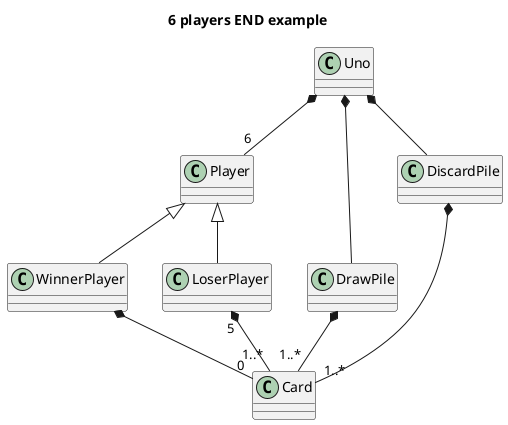 ﻿@startuml

title 6 players END example

Uno *-- DrawPile
Uno *-- DiscardPile
Uno *-- "6" Player

WinnerPlayer -u-|> Player
WinnerPlayer  *-- "0" Card
LoserPlayer -u-|> Player
LoserPlayer "5" *-- "1..*" Card

DrawPile *-- "1..*" Card
DiscardPile *-- "1..*" Card

@enduml